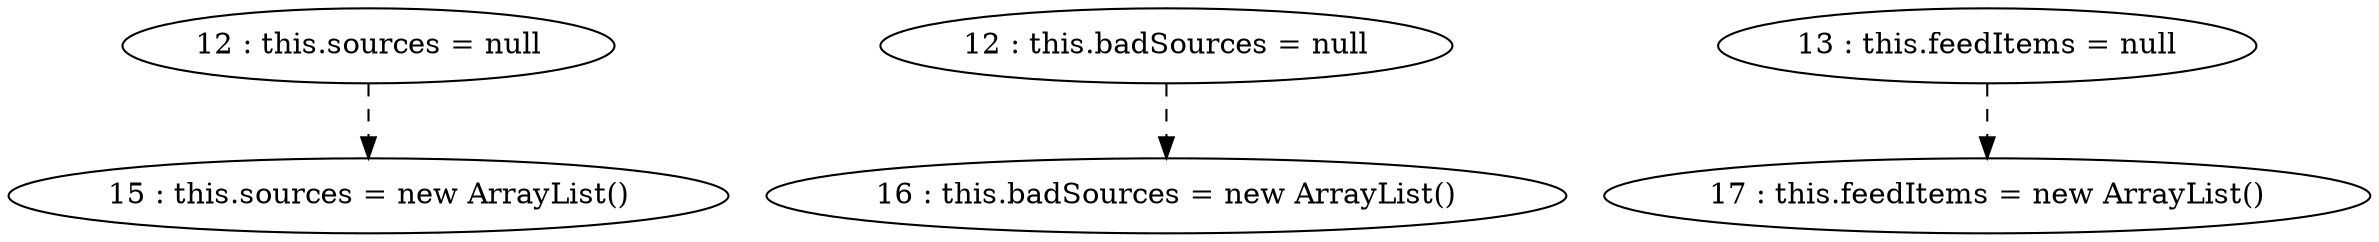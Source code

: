 digraph G {
"12 : this.sources = null"
"12 : this.sources = null" -> "15 : this.sources = new ArrayList()" [style=dashed]
"12 : this.badSources = null"
"12 : this.badSources = null" -> "16 : this.badSources = new ArrayList()" [style=dashed]
"13 : this.feedItems = null"
"13 : this.feedItems = null" -> "17 : this.feedItems = new ArrayList()" [style=dashed]
"15 : this.sources = new ArrayList()"
"16 : this.badSources = new ArrayList()"
"17 : this.feedItems = new ArrayList()"
}